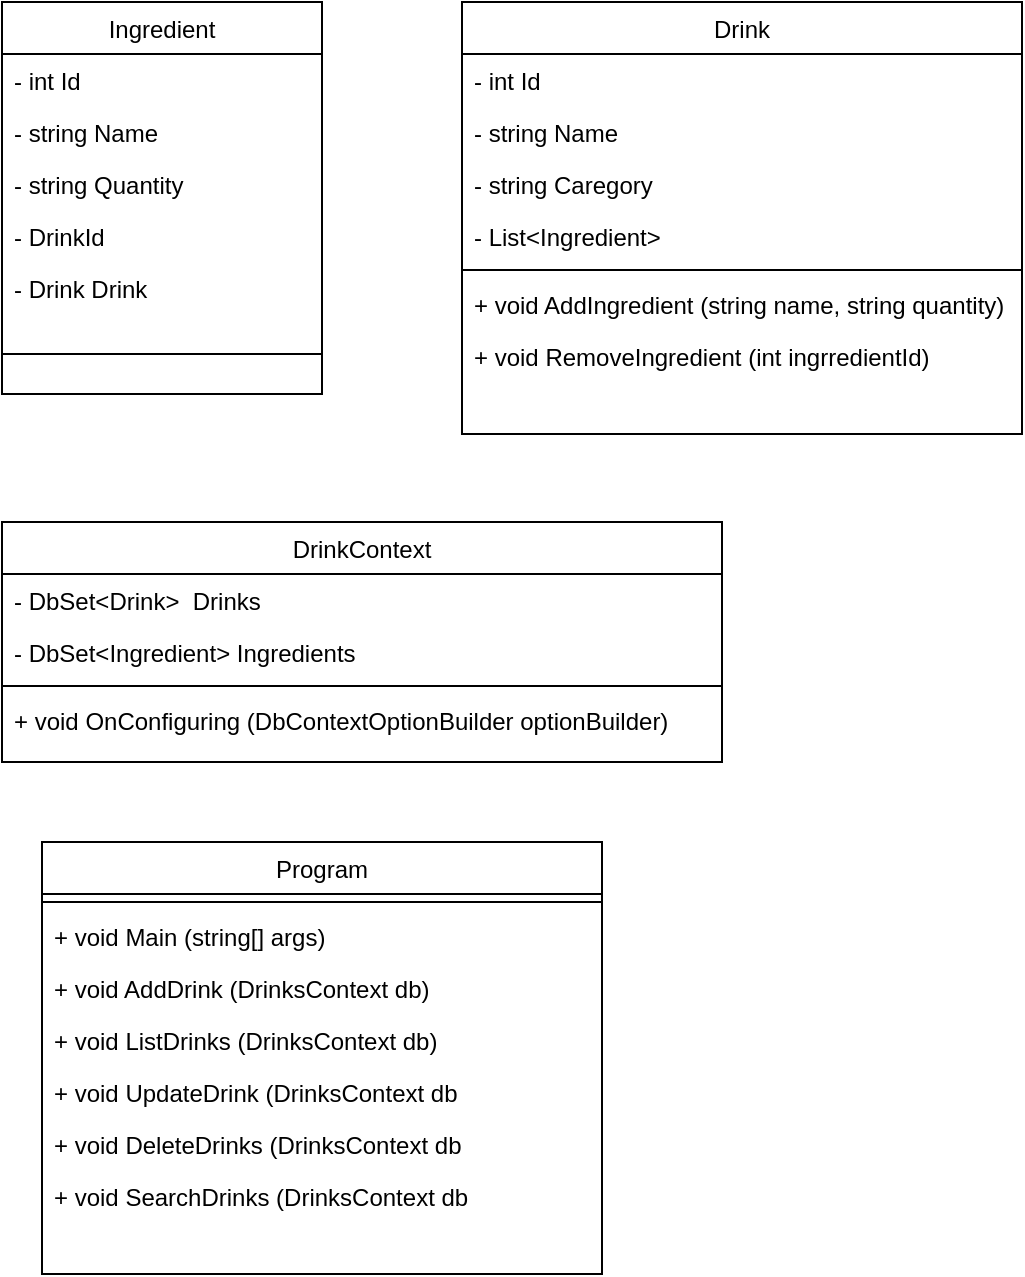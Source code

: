 <mxfile version="24.6.2" type="device">
  <diagram id="C5RBs43oDa-KdzZeNtuy" name="Page-1">
    <mxGraphModel dx="578" dy="599" grid="1" gridSize="10" guides="1" tooltips="1" connect="1" arrows="1" fold="1" page="1" pageScale="1" pageWidth="827" pageHeight="1169" math="0" shadow="0">
      <root>
        <mxCell id="WIyWlLk6GJQsqaUBKTNV-0" />
        <mxCell id="WIyWlLk6GJQsqaUBKTNV-1" parent="WIyWlLk6GJQsqaUBKTNV-0" />
        <mxCell id="zkfFHV4jXpPFQw0GAbJ--17" value="Drink" style="swimlane;fontStyle=0;align=center;verticalAlign=top;childLayout=stackLayout;horizontal=1;startSize=26;horizontalStack=0;resizeParent=1;resizeLast=0;collapsible=1;marginBottom=0;rounded=0;shadow=0;strokeWidth=1;" parent="WIyWlLk6GJQsqaUBKTNV-1" vertex="1">
          <mxGeometry x="450" y="110" width="280" height="216" as="geometry">
            <mxRectangle x="550" y="140" width="160" height="26" as="alternateBounds" />
          </mxGeometry>
        </mxCell>
        <mxCell id="zkfFHV4jXpPFQw0GAbJ--18" value="- int Id" style="text;align=left;verticalAlign=top;spacingLeft=4;spacingRight=4;overflow=hidden;rotatable=0;points=[[0,0.5],[1,0.5]];portConstraint=eastwest;" parent="zkfFHV4jXpPFQw0GAbJ--17" vertex="1">
          <mxGeometry y="26" width="280" height="26" as="geometry" />
        </mxCell>
        <mxCell id="zkfFHV4jXpPFQw0GAbJ--19" value="- string Name" style="text;align=left;verticalAlign=top;spacingLeft=4;spacingRight=4;overflow=hidden;rotatable=0;points=[[0,0.5],[1,0.5]];portConstraint=eastwest;rounded=0;shadow=0;html=0;" parent="zkfFHV4jXpPFQw0GAbJ--17" vertex="1">
          <mxGeometry y="52" width="280" height="26" as="geometry" />
        </mxCell>
        <mxCell id="zkfFHV4jXpPFQw0GAbJ--20" value="- string Caregory" style="text;align=left;verticalAlign=top;spacingLeft=4;spacingRight=4;overflow=hidden;rotatable=0;points=[[0,0.5],[1,0.5]];portConstraint=eastwest;rounded=0;shadow=0;html=0;" parent="zkfFHV4jXpPFQw0GAbJ--17" vertex="1">
          <mxGeometry y="78" width="280" height="26" as="geometry" />
        </mxCell>
        <mxCell id="zkfFHV4jXpPFQw0GAbJ--21" value="- List&lt;Ingredient&gt;" style="text;align=left;verticalAlign=top;spacingLeft=4;spacingRight=4;overflow=hidden;rotatable=0;points=[[0,0.5],[1,0.5]];portConstraint=eastwest;rounded=0;shadow=0;html=0;" parent="zkfFHV4jXpPFQw0GAbJ--17" vertex="1">
          <mxGeometry y="104" width="280" height="26" as="geometry" />
        </mxCell>
        <mxCell id="zkfFHV4jXpPFQw0GAbJ--23" value="" style="line;html=1;strokeWidth=1;align=left;verticalAlign=middle;spacingTop=-1;spacingLeft=3;spacingRight=3;rotatable=0;labelPosition=right;points=[];portConstraint=eastwest;" parent="zkfFHV4jXpPFQw0GAbJ--17" vertex="1">
          <mxGeometry y="130" width="280" height="8" as="geometry" />
        </mxCell>
        <mxCell id="zkfFHV4jXpPFQw0GAbJ--24" value="+ void AddIngredient (string name, string quantity)" style="text;align=left;verticalAlign=top;spacingLeft=4;spacingRight=4;overflow=hidden;rotatable=0;points=[[0,0.5],[1,0.5]];portConstraint=eastwest;" parent="zkfFHV4jXpPFQw0GAbJ--17" vertex="1">
          <mxGeometry y="138" width="280" height="26" as="geometry" />
        </mxCell>
        <mxCell id="zkfFHV4jXpPFQw0GAbJ--25" value="+ void RemoveIngredient (int ingrredientId)" style="text;align=left;verticalAlign=top;spacingLeft=4;spacingRight=4;overflow=hidden;rotatable=0;points=[[0,0.5],[1,0.5]];portConstraint=eastwest;" parent="zkfFHV4jXpPFQw0GAbJ--17" vertex="1">
          <mxGeometry y="164" width="280" height="26" as="geometry" />
        </mxCell>
        <mxCell id="37InyJ2R_z3Zpn62ZXeW-0" value="Ingredient" style="swimlane;fontStyle=0;align=center;verticalAlign=top;childLayout=stackLayout;horizontal=1;startSize=26;horizontalStack=0;resizeParent=1;resizeLast=0;collapsible=1;marginBottom=0;rounded=0;shadow=0;strokeWidth=1;" parent="WIyWlLk6GJQsqaUBKTNV-1" vertex="1">
          <mxGeometry x="220" y="110" width="160" height="196" as="geometry">
            <mxRectangle x="550" y="140" width="160" height="26" as="alternateBounds" />
          </mxGeometry>
        </mxCell>
        <mxCell id="37InyJ2R_z3Zpn62ZXeW-1" value="- int Id" style="text;align=left;verticalAlign=top;spacingLeft=4;spacingRight=4;overflow=hidden;rotatable=0;points=[[0,0.5],[1,0.5]];portConstraint=eastwest;" parent="37InyJ2R_z3Zpn62ZXeW-0" vertex="1">
          <mxGeometry y="26" width="160" height="26" as="geometry" />
        </mxCell>
        <mxCell id="37InyJ2R_z3Zpn62ZXeW-2" value="- string Name" style="text;align=left;verticalAlign=top;spacingLeft=4;spacingRight=4;overflow=hidden;rotatable=0;points=[[0,0.5],[1,0.5]];portConstraint=eastwest;rounded=0;shadow=0;html=0;" parent="37InyJ2R_z3Zpn62ZXeW-0" vertex="1">
          <mxGeometry y="52" width="160" height="26" as="geometry" />
        </mxCell>
        <mxCell id="37InyJ2R_z3Zpn62ZXeW-3" value="- string Quantity" style="text;align=left;verticalAlign=top;spacingLeft=4;spacingRight=4;overflow=hidden;rotatable=0;points=[[0,0.5],[1,0.5]];portConstraint=eastwest;rounded=0;shadow=0;html=0;" parent="37InyJ2R_z3Zpn62ZXeW-0" vertex="1">
          <mxGeometry y="78" width="160" height="26" as="geometry" />
        </mxCell>
        <mxCell id="37InyJ2R_z3Zpn62ZXeW-4" value="- DrinkId" style="text;align=left;verticalAlign=top;spacingLeft=4;spacingRight=4;overflow=hidden;rotatable=0;points=[[0,0.5],[1,0.5]];portConstraint=eastwest;rounded=0;shadow=0;html=0;" parent="37InyJ2R_z3Zpn62ZXeW-0" vertex="1">
          <mxGeometry y="104" width="160" height="26" as="geometry" />
        </mxCell>
        <mxCell id="U5_BN71p1SjMrkOy2wOa-0" value="- Drink Drink" style="text;align=left;verticalAlign=top;spacingLeft=4;spacingRight=4;overflow=hidden;rotatable=0;points=[[0,0.5],[1,0.5]];portConstraint=eastwest;rounded=0;shadow=0;html=0;" vertex="1" parent="37InyJ2R_z3Zpn62ZXeW-0">
          <mxGeometry y="130" width="160" height="26" as="geometry" />
        </mxCell>
        <mxCell id="37InyJ2R_z3Zpn62ZXeW-6" value="" style="line;html=1;strokeWidth=1;align=left;verticalAlign=middle;spacingTop=-1;spacingLeft=3;spacingRight=3;rotatable=0;labelPosition=right;points=[];portConstraint=eastwest;" parent="37InyJ2R_z3Zpn62ZXeW-0" vertex="1">
          <mxGeometry y="156" width="160" height="40" as="geometry" />
        </mxCell>
        <mxCell id="U5_BN71p1SjMrkOy2wOa-1" value="DrinkContext" style="swimlane;fontStyle=0;align=center;verticalAlign=top;childLayout=stackLayout;horizontal=1;startSize=26;horizontalStack=0;resizeParent=1;resizeLast=0;collapsible=1;marginBottom=0;rounded=0;shadow=0;strokeWidth=1;" vertex="1" parent="WIyWlLk6GJQsqaUBKTNV-1">
          <mxGeometry x="220" y="370" width="360" height="120" as="geometry">
            <mxRectangle x="550" y="140" width="160" height="26" as="alternateBounds" />
          </mxGeometry>
        </mxCell>
        <mxCell id="U5_BN71p1SjMrkOy2wOa-2" value="- DbSet&lt;Drink&gt;  Drinks" style="text;align=left;verticalAlign=top;spacingLeft=4;spacingRight=4;overflow=hidden;rotatable=0;points=[[0,0.5],[1,0.5]];portConstraint=eastwest;" vertex="1" parent="U5_BN71p1SjMrkOy2wOa-1">
          <mxGeometry y="26" width="360" height="26" as="geometry" />
        </mxCell>
        <mxCell id="U5_BN71p1SjMrkOy2wOa-3" value="- DbSet&lt;Ingredient&gt; Ingredients" style="text;align=left;verticalAlign=top;spacingLeft=4;spacingRight=4;overflow=hidden;rotatable=0;points=[[0,0.5],[1,0.5]];portConstraint=eastwest;rounded=0;shadow=0;html=0;" vertex="1" parent="U5_BN71p1SjMrkOy2wOa-1">
          <mxGeometry y="52" width="360" height="26" as="geometry" />
        </mxCell>
        <mxCell id="U5_BN71p1SjMrkOy2wOa-6" value="" style="line;html=1;strokeWidth=1;align=left;verticalAlign=middle;spacingTop=-1;spacingLeft=3;spacingRight=3;rotatable=0;labelPosition=right;points=[];portConstraint=eastwest;" vertex="1" parent="U5_BN71p1SjMrkOy2wOa-1">
          <mxGeometry y="78" width="360" height="8" as="geometry" />
        </mxCell>
        <mxCell id="U5_BN71p1SjMrkOy2wOa-7" value="+ void OnConfiguring (DbContextOptionBuilder optionBuilder)" style="text;align=left;verticalAlign=top;spacingLeft=4;spacingRight=4;overflow=hidden;rotatable=0;points=[[0,0.5],[1,0.5]];portConstraint=eastwest;" vertex="1" parent="U5_BN71p1SjMrkOy2wOa-1">
          <mxGeometry y="86" width="360" height="26" as="geometry" />
        </mxCell>
        <mxCell id="U5_BN71p1SjMrkOy2wOa-9" value="Program" style="swimlane;fontStyle=0;align=center;verticalAlign=top;childLayout=stackLayout;horizontal=1;startSize=26;horizontalStack=0;resizeParent=1;resizeLast=0;collapsible=1;marginBottom=0;rounded=0;shadow=0;strokeWidth=1;" vertex="1" parent="WIyWlLk6GJQsqaUBKTNV-1">
          <mxGeometry x="240" y="530" width="280" height="216" as="geometry">
            <mxRectangle x="550" y="140" width="160" height="26" as="alternateBounds" />
          </mxGeometry>
        </mxCell>
        <mxCell id="U5_BN71p1SjMrkOy2wOa-14" value="" style="line;html=1;strokeWidth=1;align=left;verticalAlign=middle;spacingTop=-1;spacingLeft=3;spacingRight=3;rotatable=0;labelPosition=right;points=[];portConstraint=eastwest;" vertex="1" parent="U5_BN71p1SjMrkOy2wOa-9">
          <mxGeometry y="26" width="280" height="8" as="geometry" />
        </mxCell>
        <mxCell id="U5_BN71p1SjMrkOy2wOa-15" value="+ void Main (string[] args)" style="text;align=left;verticalAlign=top;spacingLeft=4;spacingRight=4;overflow=hidden;rotatable=0;points=[[0,0.5],[1,0.5]];portConstraint=eastwest;" vertex="1" parent="U5_BN71p1SjMrkOy2wOa-9">
          <mxGeometry y="34" width="280" height="26" as="geometry" />
        </mxCell>
        <mxCell id="U5_BN71p1SjMrkOy2wOa-16" value="+ void AddDrink (DrinksContext db)" style="text;align=left;verticalAlign=top;spacingLeft=4;spacingRight=4;overflow=hidden;rotatable=0;points=[[0,0.5],[1,0.5]];portConstraint=eastwest;" vertex="1" parent="U5_BN71p1SjMrkOy2wOa-9">
          <mxGeometry y="60" width="280" height="26" as="geometry" />
        </mxCell>
        <mxCell id="U5_BN71p1SjMrkOy2wOa-17" value="+ void ListDrinks (DrinksContext db)" style="text;align=left;verticalAlign=top;spacingLeft=4;spacingRight=4;overflow=hidden;rotatable=0;points=[[0,0.5],[1,0.5]];portConstraint=eastwest;" vertex="1" parent="U5_BN71p1SjMrkOy2wOa-9">
          <mxGeometry y="86" width="280" height="26" as="geometry" />
        </mxCell>
        <mxCell id="U5_BN71p1SjMrkOy2wOa-18" value="+ void UpdateDrink (DrinksContext db" style="text;align=left;verticalAlign=top;spacingLeft=4;spacingRight=4;overflow=hidden;rotatable=0;points=[[0,0.5],[1,0.5]];portConstraint=eastwest;" vertex="1" parent="U5_BN71p1SjMrkOy2wOa-9">
          <mxGeometry y="112" width="280" height="26" as="geometry" />
        </mxCell>
        <mxCell id="U5_BN71p1SjMrkOy2wOa-19" value="+ void DeleteDrinks (DrinksContext db" style="text;align=left;verticalAlign=top;spacingLeft=4;spacingRight=4;overflow=hidden;rotatable=0;points=[[0,0.5],[1,0.5]];portConstraint=eastwest;" vertex="1" parent="U5_BN71p1SjMrkOy2wOa-9">
          <mxGeometry y="138" width="280" height="26" as="geometry" />
        </mxCell>
        <mxCell id="U5_BN71p1SjMrkOy2wOa-20" value="+ void SearchDrinks (DrinksContext db" style="text;align=left;verticalAlign=top;spacingLeft=4;spacingRight=4;overflow=hidden;rotatable=0;points=[[0,0.5],[1,0.5]];portConstraint=eastwest;" vertex="1" parent="U5_BN71p1SjMrkOy2wOa-9">
          <mxGeometry y="164" width="280" height="26" as="geometry" />
        </mxCell>
      </root>
    </mxGraphModel>
  </diagram>
</mxfile>
